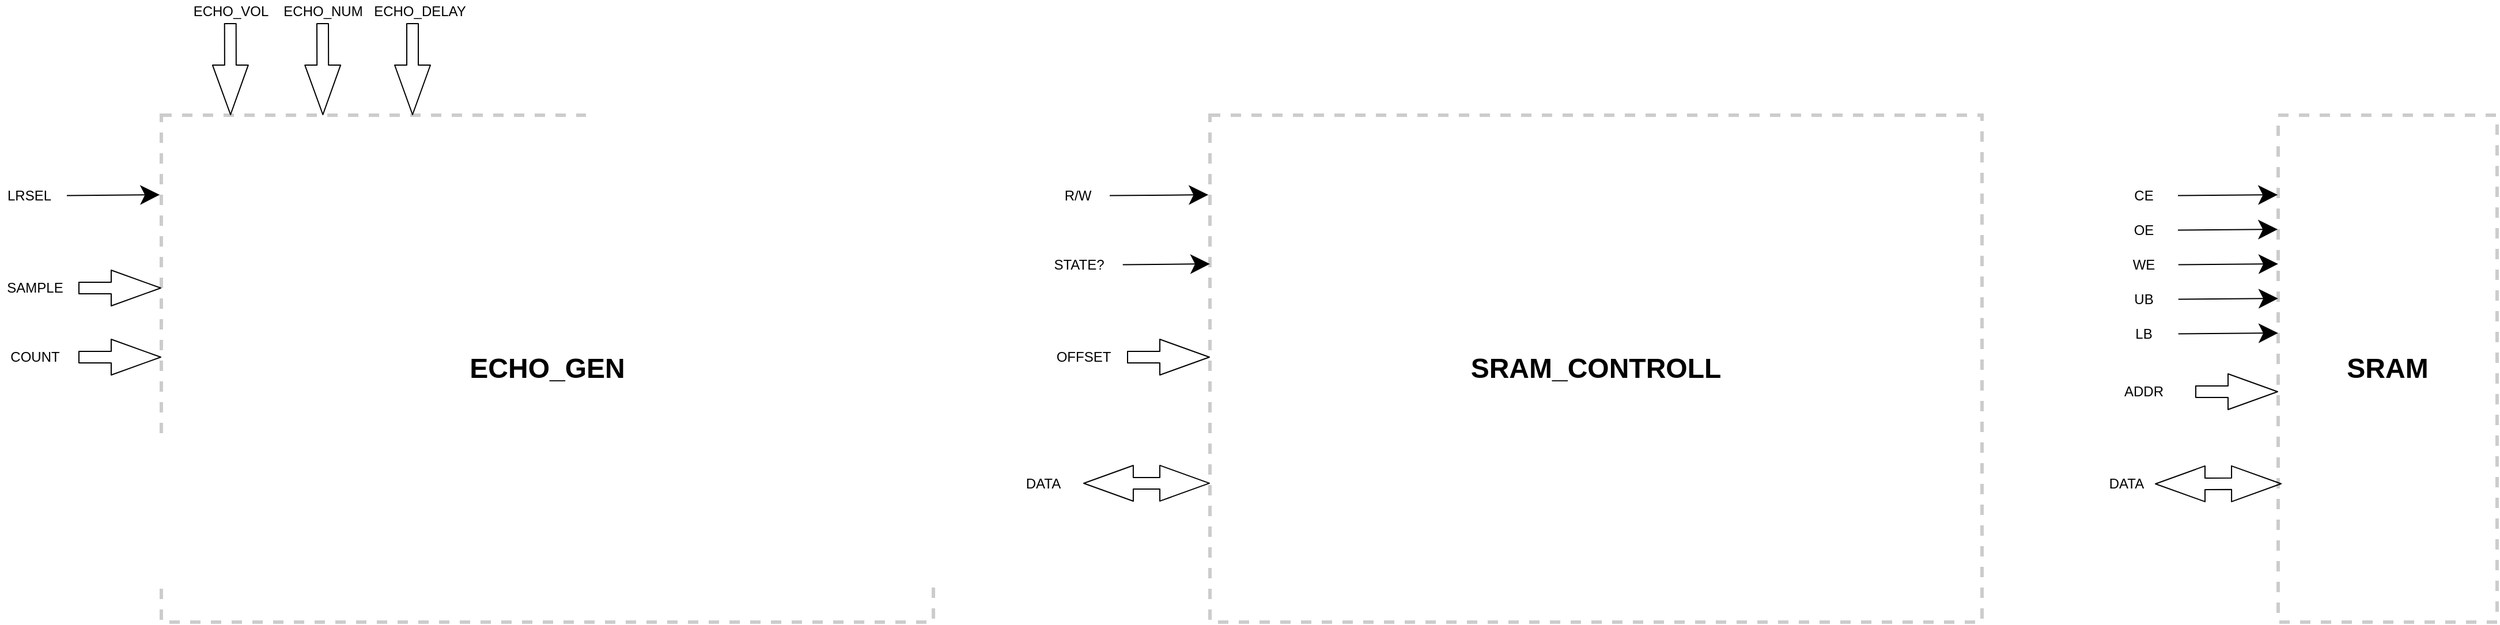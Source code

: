 <mxfile version="15.3.5" type="device"><diagram id="qR6QKZh88405u8XZQ6Vb" name="Page-1"><mxGraphModel dx="1088" dy="880" grid="1" gridSize="10" guides="1" tooltips="1" connect="1" arrows="1" fold="1" page="1" pageScale="1" pageWidth="827" pageHeight="1169" math="0" shadow="0"><root><mxCell id="0"/><mxCell id="1" parent="0"/><mxCell id="ZvDD5-ATODyIDVDBGu3z-1" value="&lt;font style=&quot;font-size: 24px&quot;&gt;&lt;b&gt;ECHO_GEN&lt;/b&gt;&lt;/font&gt;" style="rounded=0;whiteSpace=wrap;html=1;hachureGap=4;pointerEvents=0;dashed=1;opacity=20;strokeWidth=3;" parent="1" vertex="1"><mxGeometry x="140" y="160" width="670" height="440" as="geometry"/></mxCell><mxCell id="ZvDD5-ATODyIDVDBGu3z-3" value="LRSEL" style="text;html=1;align=center;verticalAlign=middle;resizable=0;points=[];autosize=1;strokeColor=none;fillColor=none;" parent="1" vertex="1"><mxGeometry y="220" width="50" height="20" as="geometry"/></mxCell><mxCell id="ZvDD5-ATODyIDVDBGu3z-4" value="" style="shape=flexArrow;endArrow=classic;html=1;startSize=14;endSize=14;sourcePerimeterSpacing=8;targetPerimeterSpacing=8;" parent="1" source="ZvDD5-ATODyIDVDBGu3z-5" edge="1"><mxGeometry width="50" height="50" relative="1" as="geometry"><mxPoint x="60" y="310" as="sourcePoint"/><mxPoint x="140" y="310" as="targetPoint"/></mxGeometry></mxCell><mxCell id="ZvDD5-ATODyIDVDBGu3z-5" value="SAMPLE" style="text;html=1;align=center;verticalAlign=middle;resizable=0;points=[];autosize=1;strokeColor=none;fillColor=none;" parent="1" vertex="1"><mxGeometry y="300" width="60" height="20" as="geometry"/></mxCell><mxCell id="ZvDD5-ATODyIDVDBGu3z-6" value="" style="endArrow=classic;html=1;startSize=14;endSize=14;sourcePerimeterSpacing=8;targetPerimeterSpacing=8;entryX=-0.002;entryY=0.157;entryDx=0;entryDy=0;entryPerimeter=0;" parent="1" source="ZvDD5-ATODyIDVDBGu3z-3" target="ZvDD5-ATODyIDVDBGu3z-1" edge="1"><mxGeometry width="50" height="50" relative="1" as="geometry"><mxPoint x="120" y="320" as="sourcePoint"/><mxPoint x="100" y="227" as="targetPoint"/></mxGeometry></mxCell><mxCell id="ZvDD5-ATODyIDVDBGu3z-17" value="" style="group" parent="1" vertex="1" connectable="0"><mxGeometry x="160" y="60" width="80" height="100" as="geometry"/></mxCell><mxCell id="ZvDD5-ATODyIDVDBGu3z-8" value="ECHO_VOL" style="text;html=1;align=center;verticalAlign=middle;resizable=0;points=[];autosize=1;strokeColor=none;fillColor=none;" parent="ZvDD5-ATODyIDVDBGu3z-17" vertex="1"><mxGeometry width="80" height="20" as="geometry"/></mxCell><mxCell id="ZvDD5-ATODyIDVDBGu3z-16" value="" style="shape=flexArrow;endArrow=classic;html=1;startSize=14;endSize=14;sourcePerimeterSpacing=8;targetPerimeterSpacing=8;entryX=0.455;entryY=0.001;entryDx=0;entryDy=0;entryPerimeter=0;" parent="ZvDD5-ATODyIDVDBGu3z-17" edge="1"><mxGeometry width="50" height="50" relative="1" as="geometry"><mxPoint x="39.86" y="20" as="sourcePoint"/><mxPoint x="40.06" y="100" as="targetPoint"/></mxGeometry></mxCell><mxCell id="ZvDD5-ATODyIDVDBGu3z-18" value="" style="group" parent="1" vertex="1" connectable="0"><mxGeometry x="240" y="60" width="80" height="100" as="geometry"/></mxCell><mxCell id="ZvDD5-ATODyIDVDBGu3z-10" value="ECHO_NUM" style="text;html=1;align=center;verticalAlign=middle;resizable=0;points=[];autosize=1;strokeColor=none;fillColor=none;" parent="ZvDD5-ATODyIDVDBGu3z-18" vertex="1"><mxGeometry width="80" height="20" as="geometry"/></mxCell><mxCell id="ZvDD5-ATODyIDVDBGu3z-15" value="" style="shape=flexArrow;endArrow=classic;html=1;startSize=14;endSize=14;sourcePerimeterSpacing=8;targetPerimeterSpacing=8;entryX=0.455;entryY=0.001;entryDx=0;entryDy=0;entryPerimeter=0;" parent="ZvDD5-ATODyIDVDBGu3z-18" edge="1"><mxGeometry width="50" height="50" relative="1" as="geometry"><mxPoint x="40" y="20" as="sourcePoint"/><mxPoint x="40.2" y="100" as="targetPoint"/></mxGeometry></mxCell><mxCell id="ZvDD5-ATODyIDVDBGu3z-19" value="" style="group" parent="1" vertex="1" connectable="0"><mxGeometry x="314" y="60" width="100" height="20" as="geometry"/></mxCell><mxCell id="ZvDD5-ATODyIDVDBGu3z-11" value="" style="shape=flexArrow;endArrow=classic;html=1;startSize=14;endSize=14;sourcePerimeterSpacing=8;targetPerimeterSpacing=8;" parent="ZvDD5-ATODyIDVDBGu3z-19" edge="1"><mxGeometry width="50" height="50" relative="1" as="geometry"><mxPoint x="44" y="20" as="sourcePoint"/><mxPoint x="44" y="100" as="targetPoint"/></mxGeometry></mxCell><mxCell id="ZvDD5-ATODyIDVDBGu3z-12" value="ECHO_DELAY" style="text;html=1;align=center;verticalAlign=middle;resizable=0;points=[];autosize=1;strokeColor=none;fillColor=none;" parent="ZvDD5-ATODyIDVDBGu3z-19" vertex="1"><mxGeometry width="100" height="20" as="geometry"/></mxCell><mxCell id="ZvDD5-ATODyIDVDBGu3z-25" value="" style="shape=flexArrow;endArrow=classic;html=1;startSize=14;endSize=14;sourcePerimeterSpacing=8;targetPerimeterSpacing=8;" parent="1" source="ZvDD5-ATODyIDVDBGu3z-26" edge="1"><mxGeometry width="50" height="50" relative="1" as="geometry"><mxPoint x="60" y="370" as="sourcePoint"/><mxPoint x="140" y="370" as="targetPoint"/></mxGeometry></mxCell><mxCell id="ZvDD5-ATODyIDVDBGu3z-26" value="COUNT" style="text;html=1;align=center;verticalAlign=middle;resizable=0;points=[];autosize=1;strokeColor=none;fillColor=none;" parent="1" vertex="1"><mxGeometry y="360" width="60" height="20" as="geometry"/></mxCell><mxCell id="ZvDD5-ATODyIDVDBGu3z-29" value="&lt;b&gt;&lt;font style=&quot;font-size: 24px&quot;&gt;SRAM_CONTROLL&lt;/font&gt;&lt;/b&gt;" style="rounded=0;whiteSpace=wrap;html=1;hachureGap=4;pointerEvents=0;dashed=1;opacity=20;strokeWidth=3;" parent="1" vertex="1"><mxGeometry x="1050" y="160" width="670" height="440" as="geometry"/></mxCell><mxCell id="ZvDD5-ATODyIDVDBGu3z-30" value="R/W" style="text;html=1;align=center;verticalAlign=middle;resizable=0;points=[];autosize=1;strokeColor=none;fillColor=none;" parent="1" vertex="1"><mxGeometry x="915" y="220" width="40" height="20" as="geometry"/></mxCell><mxCell id="ZvDD5-ATODyIDVDBGu3z-33" value="" style="endArrow=classic;html=1;startSize=14;endSize=14;sourcePerimeterSpacing=8;targetPerimeterSpacing=8;entryX=-0.002;entryY=0.157;entryDx=0;entryDy=0;entryPerimeter=0;" parent="1" source="ZvDD5-ATODyIDVDBGu3z-30" target="ZvDD5-ATODyIDVDBGu3z-29" edge="1"><mxGeometry width="50" height="50" relative="1" as="geometry"><mxPoint x="1030" y="320" as="sourcePoint"/><mxPoint x="1010" y="227" as="targetPoint"/></mxGeometry></mxCell><mxCell id="ZvDD5-ATODyIDVDBGu3z-43" value="" style="shape=flexArrow;endArrow=classic;html=1;startSize=14;endSize=14;sourcePerimeterSpacing=8;targetPerimeterSpacing=8;" parent="1" source="ZvDD5-ATODyIDVDBGu3z-44" edge="1"><mxGeometry width="50" height="50" relative="1" as="geometry"><mxPoint x="970" y="370" as="sourcePoint"/><mxPoint x="1050" y="370" as="targetPoint"/></mxGeometry></mxCell><mxCell id="ZvDD5-ATODyIDVDBGu3z-44" value="OFFSET" style="text;html=1;align=center;verticalAlign=middle;resizable=0;points=[];autosize=1;strokeColor=none;fillColor=none;" parent="1" vertex="1"><mxGeometry x="910" y="360" width="60" height="20" as="geometry"/></mxCell><mxCell id="ZvDD5-ATODyIDVDBGu3z-46" value="DATA" style="text;html=1;align=center;verticalAlign=middle;resizable=0;points=[];autosize=1;strokeColor=none;fillColor=none;" parent="1" vertex="1"><mxGeometry x="880" y="470" width="50" height="20" as="geometry"/></mxCell><mxCell id="ZvDD5-ATODyIDVDBGu3z-47" value="&lt;b&gt;&lt;font style=&quot;font-size: 24px&quot;&gt;SRAM&lt;/font&gt;&lt;/b&gt;" style="rounded=0;whiteSpace=wrap;html=1;hachureGap=4;pointerEvents=0;dashed=1;opacity=20;strokeWidth=3;" parent="1" vertex="1"><mxGeometry x="1977" y="160" width="190" height="440" as="geometry"/></mxCell><mxCell id="ZvDD5-ATODyIDVDBGu3z-48" value="CE" style="text;html=1;align=center;verticalAlign=middle;resizable=0;points=[];autosize=1;strokeColor=none;fillColor=none;" parent="1" vertex="1"><mxGeometry x="1845" y="220" width="30" height="20" as="geometry"/></mxCell><mxCell id="ZvDD5-ATODyIDVDBGu3z-49" value="" style="endArrow=classic;html=1;startSize=14;endSize=14;sourcePerimeterSpacing=8;targetPerimeterSpacing=8;entryX=-0.002;entryY=0.157;entryDx=0;entryDy=0;entryPerimeter=0;" parent="1" target="ZvDD5-ATODyIDVDBGu3z-47" edge="1"><mxGeometry width="50" height="50" relative="1" as="geometry"><mxPoint x="1890.0" y="229.775" as="sourcePoint"/><mxPoint x="1937" y="227" as="targetPoint"/></mxGeometry></mxCell><mxCell id="ZvDD5-ATODyIDVDBGu3z-50" value="" style="shape=flexArrow;endArrow=classic;html=1;startSize=14;endSize=14;sourcePerimeterSpacing=8;targetPerimeterSpacing=8;" parent="1" edge="1"><mxGeometry width="50" height="50" relative="1" as="geometry"><mxPoint x="1905.0" y="400" as="sourcePoint"/><mxPoint x="1977" y="400" as="targetPoint"/></mxGeometry></mxCell><mxCell id="ZvDD5-ATODyIDVDBGu3z-51" value="ADDR" style="text;html=1;align=center;verticalAlign=middle;resizable=0;points=[];autosize=1;strokeColor=none;fillColor=none;" parent="1" vertex="1"><mxGeometry x="1835.38" y="390" width="50" height="20" as="geometry"/></mxCell><mxCell id="ZvDD5-ATODyIDVDBGu3z-53" value="DATA" style="text;html=1;align=center;verticalAlign=middle;resizable=0;points=[];autosize=1;strokeColor=none;fillColor=none;" parent="1" vertex="1"><mxGeometry x="1820" y="470" width="50" height="20" as="geometry"/></mxCell><mxCell id="ZvDD5-ATODyIDVDBGu3z-54" value="" style="shape=flexArrow;endArrow=classic;startArrow=classic;html=1;startSize=14;endSize=14;sourcePerimeterSpacing=8;targetPerimeterSpacing=8;entryX=0.016;entryY=0.727;entryDx=0;entryDy=0;entryPerimeter=0;" parent="1" target="ZvDD5-ATODyIDVDBGu3z-47" edge="1"><mxGeometry width="100" height="100" relative="1" as="geometry"><mxPoint x="1870" y="480" as="sourcePoint"/><mxPoint x="1970" y="380" as="targetPoint"/></mxGeometry></mxCell><mxCell id="ZvDD5-ATODyIDVDBGu3z-55" value="OE" style="text;html=1;align=center;verticalAlign=middle;resizable=0;points=[];autosize=1;strokeColor=none;fillColor=none;" parent="1" vertex="1"><mxGeometry x="1845" y="250" width="30" height="20" as="geometry"/></mxCell><mxCell id="ZvDD5-ATODyIDVDBGu3z-56" value="" style="endArrow=classic;html=1;startSize=14;endSize=14;sourcePerimeterSpacing=8;targetPerimeterSpacing=8;entryX=-0.002;entryY=0.157;entryDx=0;entryDy=0;entryPerimeter=0;" parent="1" edge="1"><mxGeometry width="50" height="50" relative="1" as="geometry"><mxPoint x="1890.0" y="259.775" as="sourcePoint"/><mxPoint x="1976.62" y="259.08" as="targetPoint"/></mxGeometry></mxCell><mxCell id="ZvDD5-ATODyIDVDBGu3z-57" value="WE" style="text;html=1;align=center;verticalAlign=middle;resizable=0;points=[];autosize=1;strokeColor=none;fillColor=none;" parent="1" vertex="1"><mxGeometry x="1845.38" y="280" width="30" height="20" as="geometry"/></mxCell><mxCell id="ZvDD5-ATODyIDVDBGu3z-58" value="" style="endArrow=classic;html=1;startSize=14;endSize=14;sourcePerimeterSpacing=8;targetPerimeterSpacing=8;entryX=-0.002;entryY=0.157;entryDx=0;entryDy=0;entryPerimeter=0;" parent="1" edge="1"><mxGeometry width="50" height="50" relative="1" as="geometry"><mxPoint x="1890.38" y="289.775" as="sourcePoint"/><mxPoint x="1977" y="289.08" as="targetPoint"/></mxGeometry></mxCell><mxCell id="ZvDD5-ATODyIDVDBGu3z-59" value="UB" style="text;html=1;align=center;verticalAlign=middle;resizable=0;points=[];autosize=1;strokeColor=none;fillColor=none;" parent="1" vertex="1"><mxGeometry x="1845.38" y="310" width="30" height="20" as="geometry"/></mxCell><mxCell id="ZvDD5-ATODyIDVDBGu3z-60" value="" style="endArrow=classic;html=1;startSize=14;endSize=14;sourcePerimeterSpacing=8;targetPerimeterSpacing=8;entryX=-0.002;entryY=0.157;entryDx=0;entryDy=0;entryPerimeter=0;" parent="1" edge="1"><mxGeometry width="50" height="50" relative="1" as="geometry"><mxPoint x="1890.38" y="319.775" as="sourcePoint"/><mxPoint x="1977" y="319.08" as="targetPoint"/></mxGeometry></mxCell><mxCell id="ZvDD5-ATODyIDVDBGu3z-61" value="LB" style="text;html=1;align=center;verticalAlign=middle;resizable=0;points=[];autosize=1;strokeColor=none;fillColor=none;" parent="1" vertex="1"><mxGeometry x="1845.38" y="340" width="30" height="20" as="geometry"/></mxCell><mxCell id="ZvDD5-ATODyIDVDBGu3z-62" value="" style="endArrow=classic;html=1;startSize=14;endSize=14;sourcePerimeterSpacing=8;targetPerimeterSpacing=8;entryX=-0.002;entryY=0.157;entryDx=0;entryDy=0;entryPerimeter=0;" parent="1" edge="1"><mxGeometry width="50" height="50" relative="1" as="geometry"><mxPoint x="1890.38" y="349.775" as="sourcePoint"/><mxPoint x="1977" y="349.08" as="targetPoint"/></mxGeometry></mxCell><mxCell id="ZvDD5-ATODyIDVDBGu3z-63" value="" style="shape=flexArrow;endArrow=classic;startArrow=classic;html=1;startSize=14;endSize=14;sourcePerimeterSpacing=8;targetPerimeterSpacing=8;entryX=0.016;entryY=0.727;entryDx=0;entryDy=0;entryPerimeter=0;" parent="1" edge="1"><mxGeometry width="100" height="100" relative="1" as="geometry"><mxPoint x="939.96" y="479.53" as="sourcePoint"/><mxPoint x="1050.0" y="479.41" as="targetPoint"/></mxGeometry></mxCell><mxCell id="ZvDD5-ATODyIDVDBGu3z-64" value="STATE?" style="text;html=1;align=center;verticalAlign=middle;resizable=0;points=[];autosize=1;strokeColor=none;fillColor=none;" parent="1" vertex="1"><mxGeometry x="906.34" y="280" width="60" height="20" as="geometry"/></mxCell><mxCell id="ZvDD5-ATODyIDVDBGu3z-65" value="" style="endArrow=classic;html=1;startSize=14;endSize=14;sourcePerimeterSpacing=8;targetPerimeterSpacing=8;entryX=-0.002;entryY=0.157;entryDx=0;entryDy=0;entryPerimeter=0;" parent="1" source="ZvDD5-ATODyIDVDBGu3z-64" edge="1"><mxGeometry width="50" height="50" relative="1" as="geometry"><mxPoint x="1031.34" y="380" as="sourcePoint"/><mxPoint x="1050.0" y="289.08" as="targetPoint"/></mxGeometry></mxCell></root></mxGraphModel></diagram></mxfile>